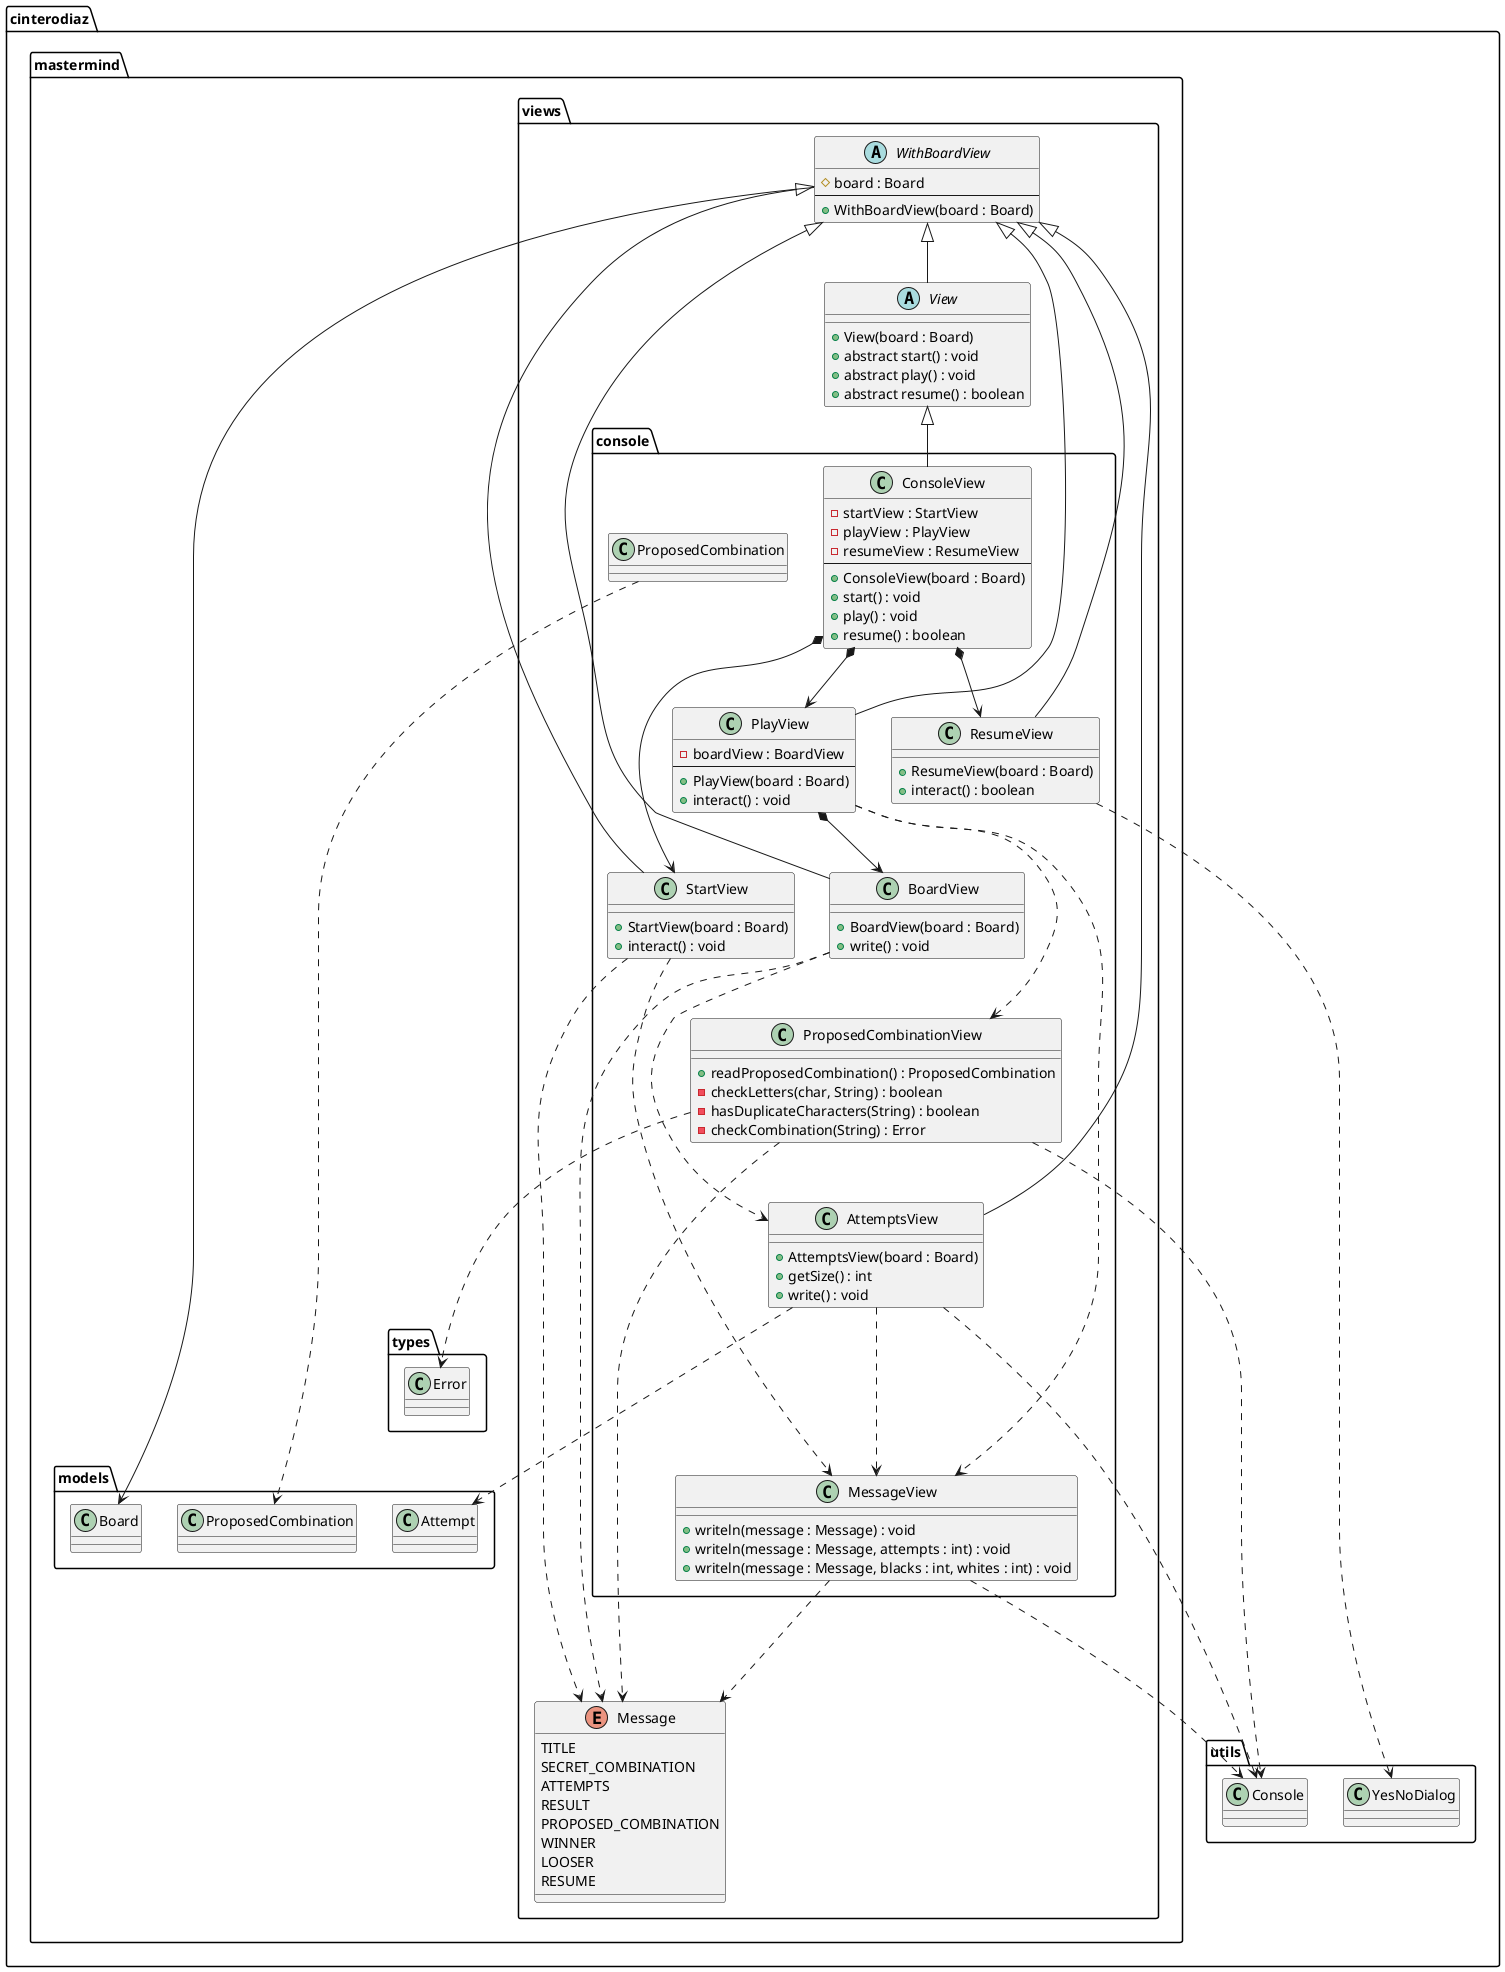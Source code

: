 @startuml views

package cinterodiaz.mastermind.views.console {

    class ConsoleView {
        - startView : StartView
        - playView : PlayView
        - resumeView : ResumeView
        --
        + ConsoleView(board : Board)
        + start() : void
        + play() : void
        + resume() : boolean
    }

    ConsoleView -up-|> cinterodiaz.mastermind.views.View
    ConsoleView *-down-> StartView
    ConsoleView *-down-> PlayView
    ConsoleView *-down-> ResumeView 

    class StartView {
        + StartView(board : Board)
        + interact() : void
    }

    StartView -up-|> cinterodiaz.mastermind.views.WithBoardView
    StartView -.-> MessageView
    StartView -.-> cinterodiaz.mastermind.views.Message

    class PlayView {
        - boardView : BoardView
        --
        + PlayView(board : Board)
        + interact() : void
    }

    PlayView -up-|> cinterodiaz.mastermind.views.WithBoardView
    PlayView *-down-> BoardView
    PlayView -.-> ProposedCombinationView
    PlayView -.-> MessageView

    class ResumeView {
        + ResumeView(board : Board)
        + interact() : boolean
    }

    ResumeView -up-|> cinterodiaz.mastermind.views.WithBoardView
    ResumeView -.-> cinterodiaz.utils.YesNoDialog

    class BoardView {
        + BoardView(board : Board)
        + write() : void
    }

    BoardView -up-|> cinterodiaz.mastermind.views.WithBoardView
    BoardView -.-> AttemptsView
    BoardView -.-> cinterodiaz.mastermind.views.Message

    class AttemptsView {
        + AttemptsView(board : Board)
        + getSize() : int
        + write() : void
    }

    AttemptsView -up-|> cinterodiaz.mastermind.views.WithBoardView
    AttemptsView -.-> cinterodiaz.utils.Console
    AttemptsView -.-> cinterodiaz.mastermind.models.Attempt
    AttemptsView -.-> MessageView

    class MessageView {
        + writeln(message : Message) : void
        + writeln(message : Message, attempts : int) : void
        + writeln(message : Message, blacks : int, whites : int) : void
    }

    MessageView -.-> cinterodiaz.utils.Console
    MessageView -.-> Message

    class ProposedCombinationView {
        + readProposedCombination() : ProposedCombination
        - checkLetters(char, String) : boolean
        - hasDuplicateCharacters(String) : boolean
        - checkCombination(String) : Error
    }

    ProposedCombinationView -.-> cinterodiaz.mastermind.types.Error
    ProposedCombinationView -.-> cinterodiaz.utils.Console
    ProposedCombinationView -.-> cinterodiaz.mastermind.views.Message
    ProposedCombination -.-> cinterodiaz.mastermind.models.ProposedCombination

    
    
}

' -----------------------------
' PAQUETE: views
' -----------------------------

package cinterodiaz.mastermind.views {

    abstract class View {
        + View(board : Board)
        + abstract start() : void
        + abstract play() : void
        + abstract resume() : boolean
    }

    View -up-|> WithBoardView

    abstract class WithBoardView {
        # board : Board
        --
        + WithBoardView(board : Board)
    }

    WithBoardView --> cinterodiaz.mastermind.models.Board

    enum Message {
        TITLE
        SECRET_COMBINATION
        ATTEMPTS
        RESULT
        PROPOSED_COMBINATION
        WINNER
        LOOSER
        RESUME
    }
}


@enduml
